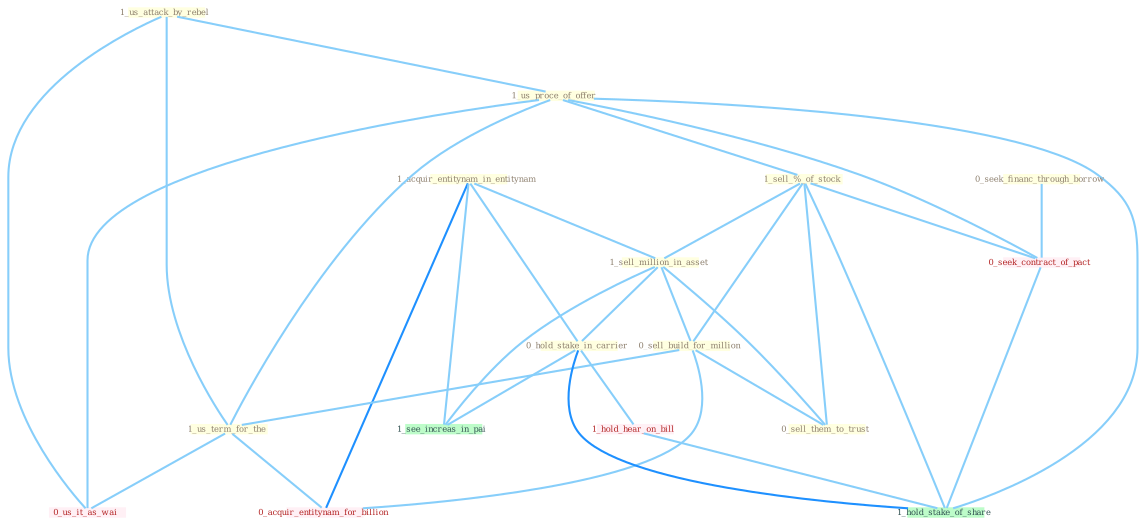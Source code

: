 Graph G{ 
    node
    [shape=polygon,style=filled,width=.5,height=.06,color="#BDFCC9",fixedsize=true,fontsize=4,
    fontcolor="#2f4f4f"];
    {node
    [color="#ffffe0", fontcolor="#8b7d6b"] "1_acquir_entitynam_in_entitynam " "1_us_attack_by_rebel " "1_us_proce_of_offer " "1_sell_%_of_stock " "1_sell_million_in_asset " "0_seek_financ_through_borrow " "0_sell_build_for_million " "1_us_term_for_the " "0_sell_them_to_trust " "0_hold_stake_in_carrier "}
{node [color="#fff0f5", fontcolor="#b22222"] "0_seek_contract_of_pact " "0_us_it_as_wai " "0_acquir_entitynam_for_billion " "1_hold_hear_on_bill "}
edge [color="#B0E2FF"];

	"1_acquir_entitynam_in_entitynam " -- "1_sell_million_in_asset " [w="1", color="#87cefa" ];
	"1_acquir_entitynam_in_entitynam " -- "0_hold_stake_in_carrier " [w="1", color="#87cefa" ];
	"1_acquir_entitynam_in_entitynam " -- "0_acquir_entitynam_for_billion " [w="2", color="#1e90ff" , len=0.8];
	"1_acquir_entitynam_in_entitynam " -- "1_see_increas_in_pai " [w="1", color="#87cefa" ];
	"1_us_attack_by_rebel " -- "1_us_proce_of_offer " [w="1", color="#87cefa" ];
	"1_us_attack_by_rebel " -- "1_us_term_for_the " [w="1", color="#87cefa" ];
	"1_us_attack_by_rebel " -- "0_us_it_as_wai " [w="1", color="#87cefa" ];
	"1_us_proce_of_offer " -- "1_sell_%_of_stock " [w="1", color="#87cefa" ];
	"1_us_proce_of_offer " -- "1_us_term_for_the " [w="1", color="#87cefa" ];
	"1_us_proce_of_offer " -- "0_seek_contract_of_pact " [w="1", color="#87cefa" ];
	"1_us_proce_of_offer " -- "0_us_it_as_wai " [w="1", color="#87cefa" ];
	"1_us_proce_of_offer " -- "1_hold_stake_of_share " [w="1", color="#87cefa" ];
	"1_sell_%_of_stock " -- "1_sell_million_in_asset " [w="1", color="#87cefa" ];
	"1_sell_%_of_stock " -- "0_sell_build_for_million " [w="1", color="#87cefa" ];
	"1_sell_%_of_stock " -- "0_sell_them_to_trust " [w="1", color="#87cefa" ];
	"1_sell_%_of_stock " -- "0_seek_contract_of_pact " [w="1", color="#87cefa" ];
	"1_sell_%_of_stock " -- "1_hold_stake_of_share " [w="1", color="#87cefa" ];
	"1_sell_million_in_asset " -- "0_sell_build_for_million " [w="1", color="#87cefa" ];
	"1_sell_million_in_asset " -- "0_sell_them_to_trust " [w="1", color="#87cefa" ];
	"1_sell_million_in_asset " -- "0_hold_stake_in_carrier " [w="1", color="#87cefa" ];
	"1_sell_million_in_asset " -- "1_see_increas_in_pai " [w="1", color="#87cefa" ];
	"0_seek_financ_through_borrow " -- "0_seek_contract_of_pact " [w="1", color="#87cefa" ];
	"0_sell_build_for_million " -- "1_us_term_for_the " [w="1", color="#87cefa" ];
	"0_sell_build_for_million " -- "0_sell_them_to_trust " [w="1", color="#87cefa" ];
	"0_sell_build_for_million " -- "0_acquir_entitynam_for_billion " [w="1", color="#87cefa" ];
	"1_us_term_for_the " -- "0_us_it_as_wai " [w="1", color="#87cefa" ];
	"1_us_term_for_the " -- "0_acquir_entitynam_for_billion " [w="1", color="#87cefa" ];
	"0_hold_stake_in_carrier " -- "1_see_increas_in_pai " [w="1", color="#87cefa" ];
	"0_hold_stake_in_carrier " -- "1_hold_hear_on_bill " [w="1", color="#87cefa" ];
	"0_hold_stake_in_carrier " -- "1_hold_stake_of_share " [w="2", color="#1e90ff" , len=0.8];
	"0_seek_contract_of_pact " -- "1_hold_stake_of_share " [w="1", color="#87cefa" ];
	"1_hold_hear_on_bill " -- "1_hold_stake_of_share " [w="1", color="#87cefa" ];
}